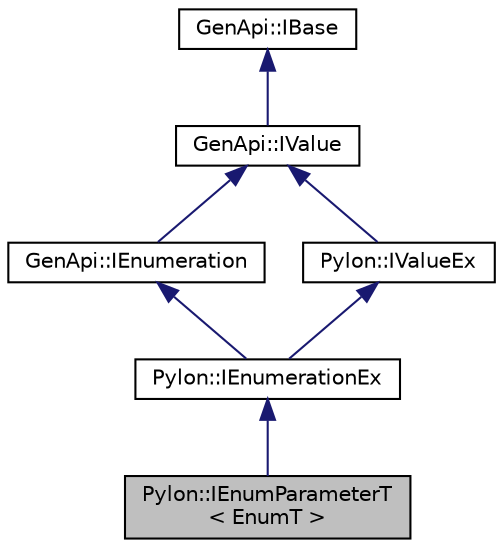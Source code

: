 digraph "Pylon::IEnumParameterT&lt; EnumT &gt;"
{
  edge [fontname="Helvetica",fontsize="10",labelfontname="Helvetica",labelfontsize="10"];
  node [fontname="Helvetica",fontsize="10",shape=record];
  Node1 [label="Pylon::IEnumParameterT\l\< EnumT \>",height=0.2,width=0.4,color="black", fillcolor="grey75", style="filled", fontcolor="black"];
  Node2 -> Node1 [dir="back",color="midnightblue",fontsize="10",style="solid",fontname="Helvetica"];
  Node2 [label="Pylon::IEnumerationEx",height=0.2,width=0.4,color="black", fillcolor="white", style="filled",URL="$struct_pylon_1_1_i_enumeration_ex.html",tooltip="Extends the GenApi::IEnumeration interface with convenience methods. "];
  Node3 -> Node2 [dir="back",color="midnightblue",fontsize="10",style="solid",fontname="Helvetica"];
  Node3 [label="GenApi::IEnumeration",height=0.2,width=0.4,color="black", fillcolor="white", style="filled",URL="$struct_gen_api_1_1_i_enumeration.html",tooltip="Interface for enumeration properties. "];
  Node4 -> Node3 [dir="back",color="midnightblue",fontsize="10",style="solid",fontname="Helvetica"];
  Node4 [label="GenApi::IValue",height=0.2,width=0.4,color="black", fillcolor="white", style="filled",URL="$struct_gen_api_1_1_i_value.html",tooltip="Interface for value properties. "];
  Node5 -> Node4 [dir="back",color="midnightblue",fontsize="10",style="solid",fontname="Helvetica"];
  Node5 [label="GenApi::IBase",height=0.2,width=0.4,color="black", fillcolor="white", style="filled",URL="$struct_gen_api_1_1_i_base.html",tooltip="Base interface common to all nodes. "];
  Node6 -> Node2 [dir="back",color="midnightblue",fontsize="10",style="solid",fontname="Helvetica"];
  Node6 [label="Pylon::IValueEx",height=0.2,width=0.4,color="black", fillcolor="white", style="filled",URL="$struct_pylon_1_1_i_value_ex.html",tooltip="Extends the GenApi::IValue interface with convenience methods. "];
  Node4 -> Node6 [dir="back",color="midnightblue",fontsize="10",style="solid",fontname="Helvetica"];
}
